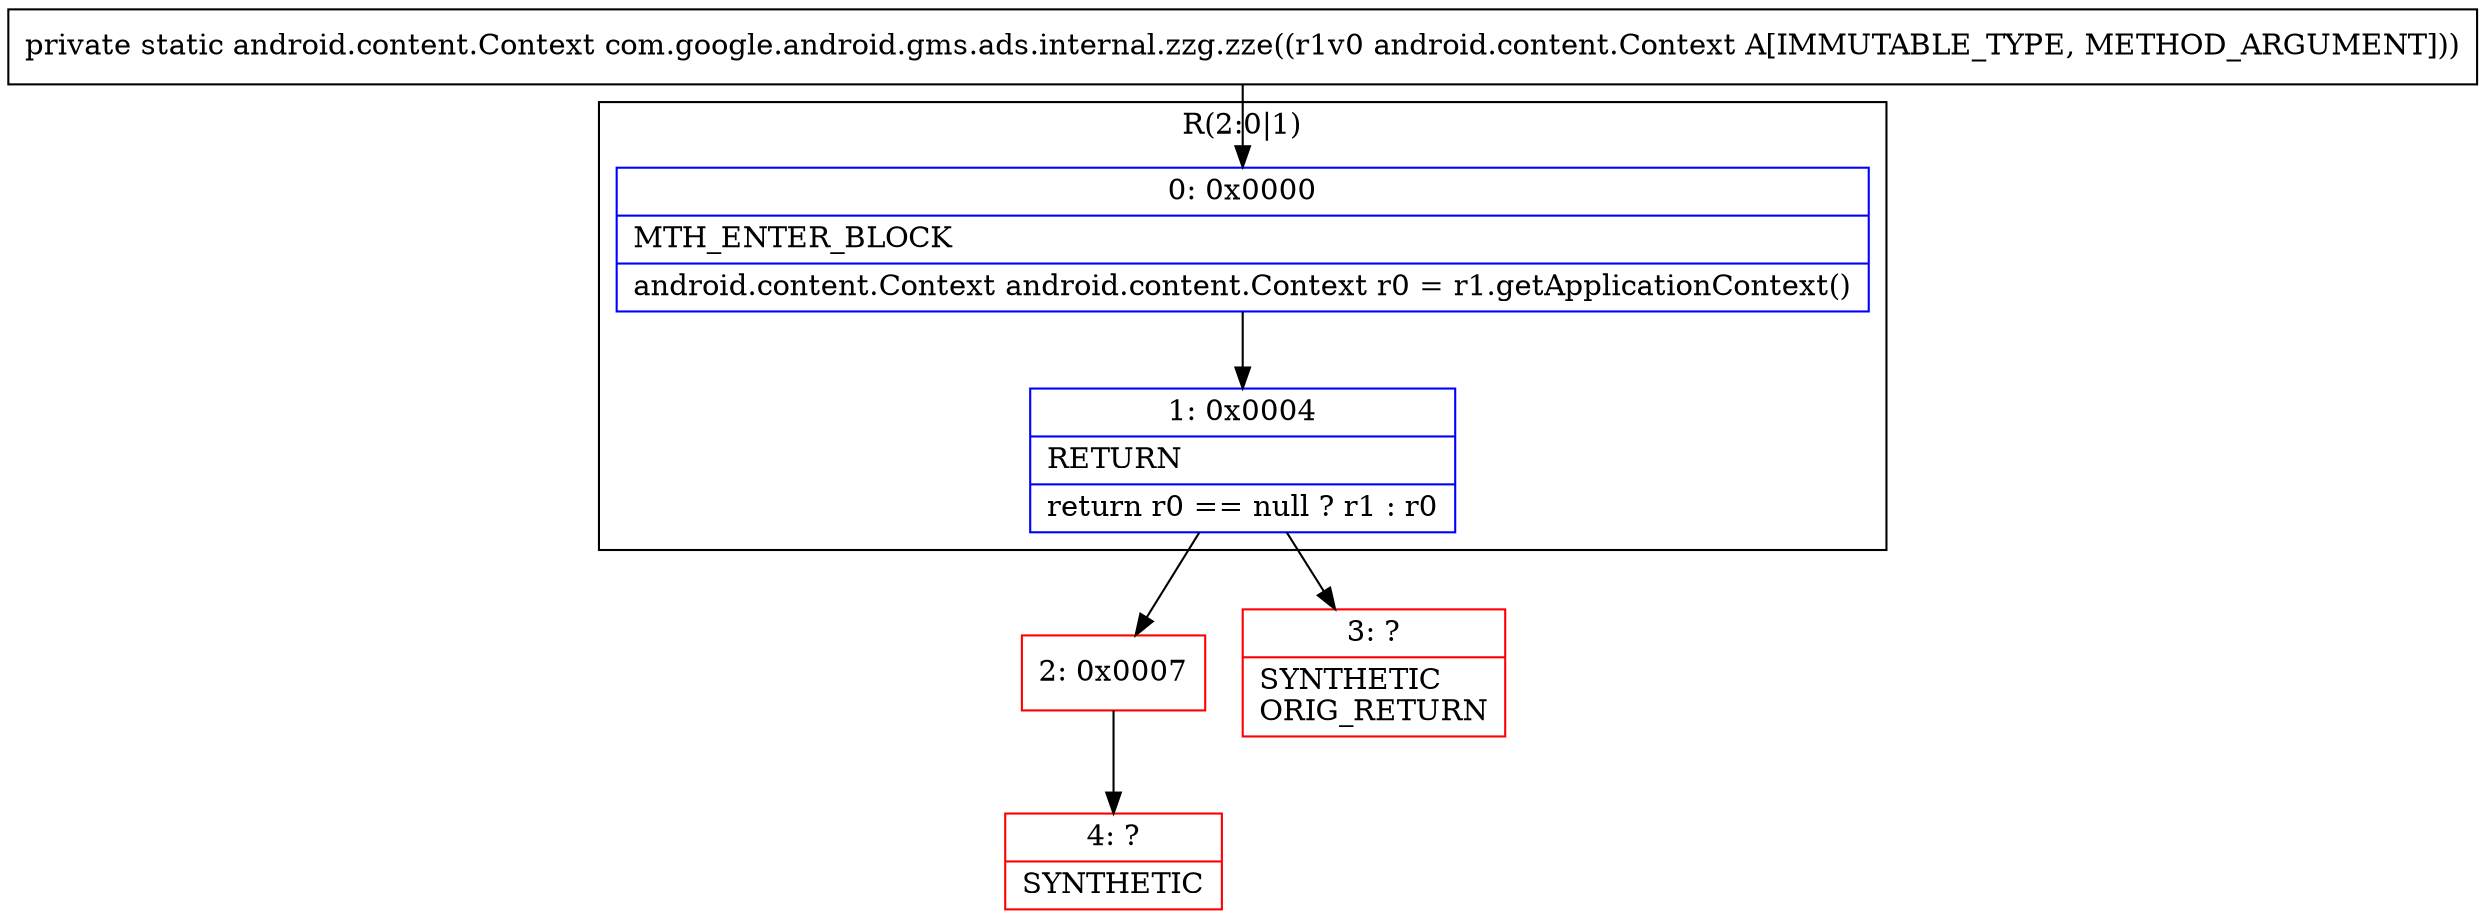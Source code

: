 digraph "CFG forcom.google.android.gms.ads.internal.zzg.zze(Landroid\/content\/Context;)Landroid\/content\/Context;" {
subgraph cluster_Region_1431137434 {
label = "R(2:0|1)";
node [shape=record,color=blue];
Node_0 [shape=record,label="{0\:\ 0x0000|MTH_ENTER_BLOCK\l|android.content.Context android.content.Context r0 = r1.getApplicationContext()\l}"];
Node_1 [shape=record,label="{1\:\ 0x0004|RETURN\l|return r0 == null ? r1 : r0\l}"];
}
Node_2 [shape=record,color=red,label="{2\:\ 0x0007}"];
Node_3 [shape=record,color=red,label="{3\:\ ?|SYNTHETIC\lORIG_RETURN\l}"];
Node_4 [shape=record,color=red,label="{4\:\ ?|SYNTHETIC\l}"];
MethodNode[shape=record,label="{private static android.content.Context com.google.android.gms.ads.internal.zzg.zze((r1v0 android.content.Context A[IMMUTABLE_TYPE, METHOD_ARGUMENT])) }"];
MethodNode -> Node_0;
Node_0 -> Node_1;
Node_1 -> Node_2;
Node_1 -> Node_3;
Node_2 -> Node_4;
}

